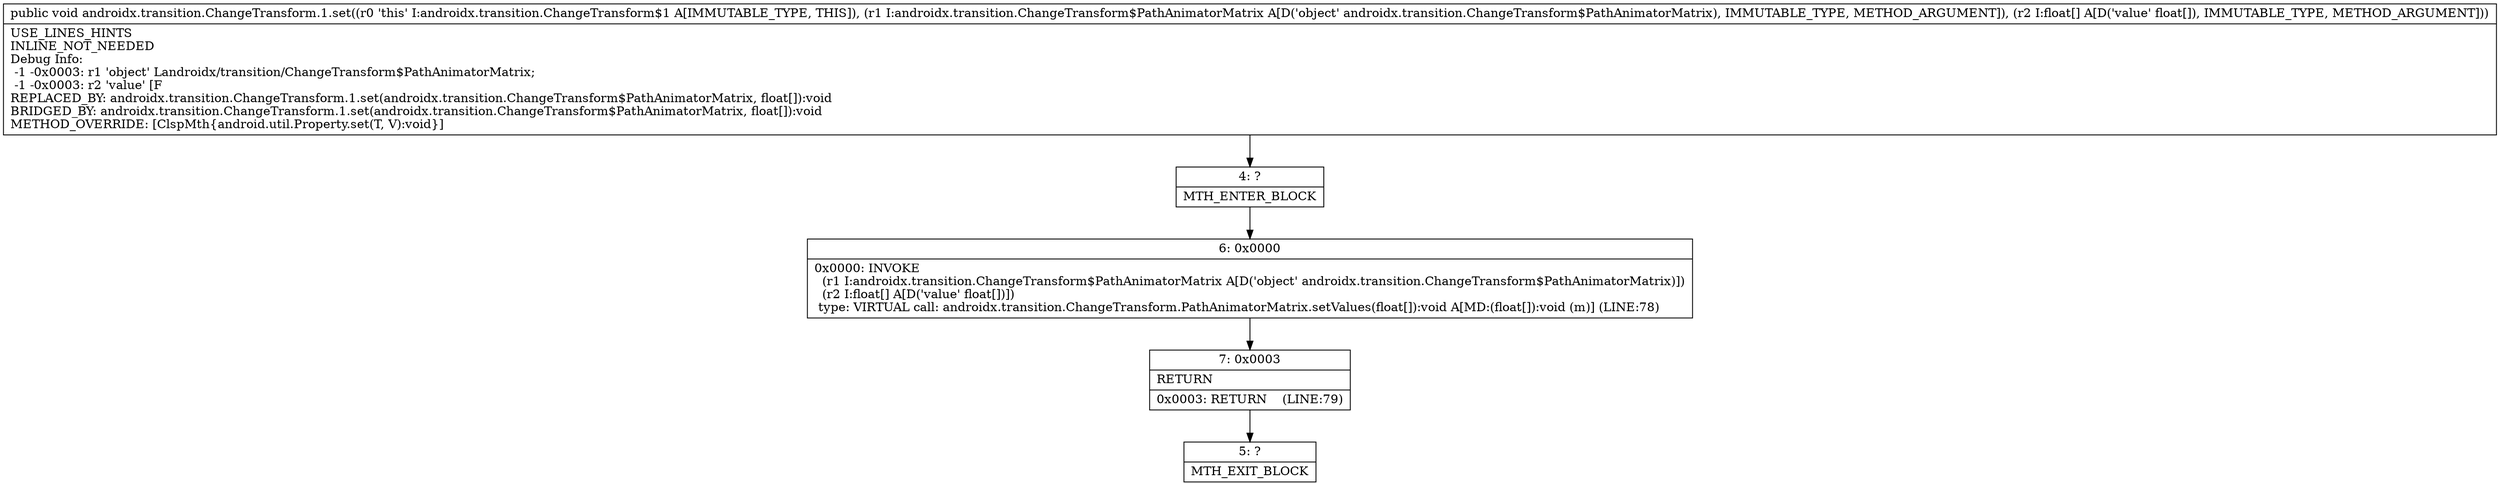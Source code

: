 digraph "CFG forandroidx.transition.ChangeTransform.1.set(Landroidx\/transition\/ChangeTransform$PathAnimatorMatrix;[F)V" {
Node_4 [shape=record,label="{4\:\ ?|MTH_ENTER_BLOCK\l}"];
Node_6 [shape=record,label="{6\:\ 0x0000|0x0000: INVOKE  \l  (r1 I:androidx.transition.ChangeTransform$PathAnimatorMatrix A[D('object' androidx.transition.ChangeTransform$PathAnimatorMatrix)])\l  (r2 I:float[] A[D('value' float[])])\l type: VIRTUAL call: androidx.transition.ChangeTransform.PathAnimatorMatrix.setValues(float[]):void A[MD:(float[]):void (m)] (LINE:78)\l}"];
Node_7 [shape=record,label="{7\:\ 0x0003|RETURN\l|0x0003: RETURN    (LINE:79)\l}"];
Node_5 [shape=record,label="{5\:\ ?|MTH_EXIT_BLOCK\l}"];
MethodNode[shape=record,label="{public void androidx.transition.ChangeTransform.1.set((r0 'this' I:androidx.transition.ChangeTransform$1 A[IMMUTABLE_TYPE, THIS]), (r1 I:androidx.transition.ChangeTransform$PathAnimatorMatrix A[D('object' androidx.transition.ChangeTransform$PathAnimatorMatrix), IMMUTABLE_TYPE, METHOD_ARGUMENT]), (r2 I:float[] A[D('value' float[]), IMMUTABLE_TYPE, METHOD_ARGUMENT]))  | USE_LINES_HINTS\lINLINE_NOT_NEEDED\lDebug Info:\l  \-1 \-0x0003: r1 'object' Landroidx\/transition\/ChangeTransform$PathAnimatorMatrix;\l  \-1 \-0x0003: r2 'value' [F\lREPLACED_BY: androidx.transition.ChangeTransform.1.set(androidx.transition.ChangeTransform$PathAnimatorMatrix, float[]):void\lBRIDGED_BY: androidx.transition.ChangeTransform.1.set(androidx.transition.ChangeTransform$PathAnimatorMatrix, float[]):void\lMETHOD_OVERRIDE: [ClspMth\{android.util.Property.set(T, V):void\}]\l}"];
MethodNode -> Node_4;Node_4 -> Node_6;
Node_6 -> Node_7;
Node_7 -> Node_5;
}

